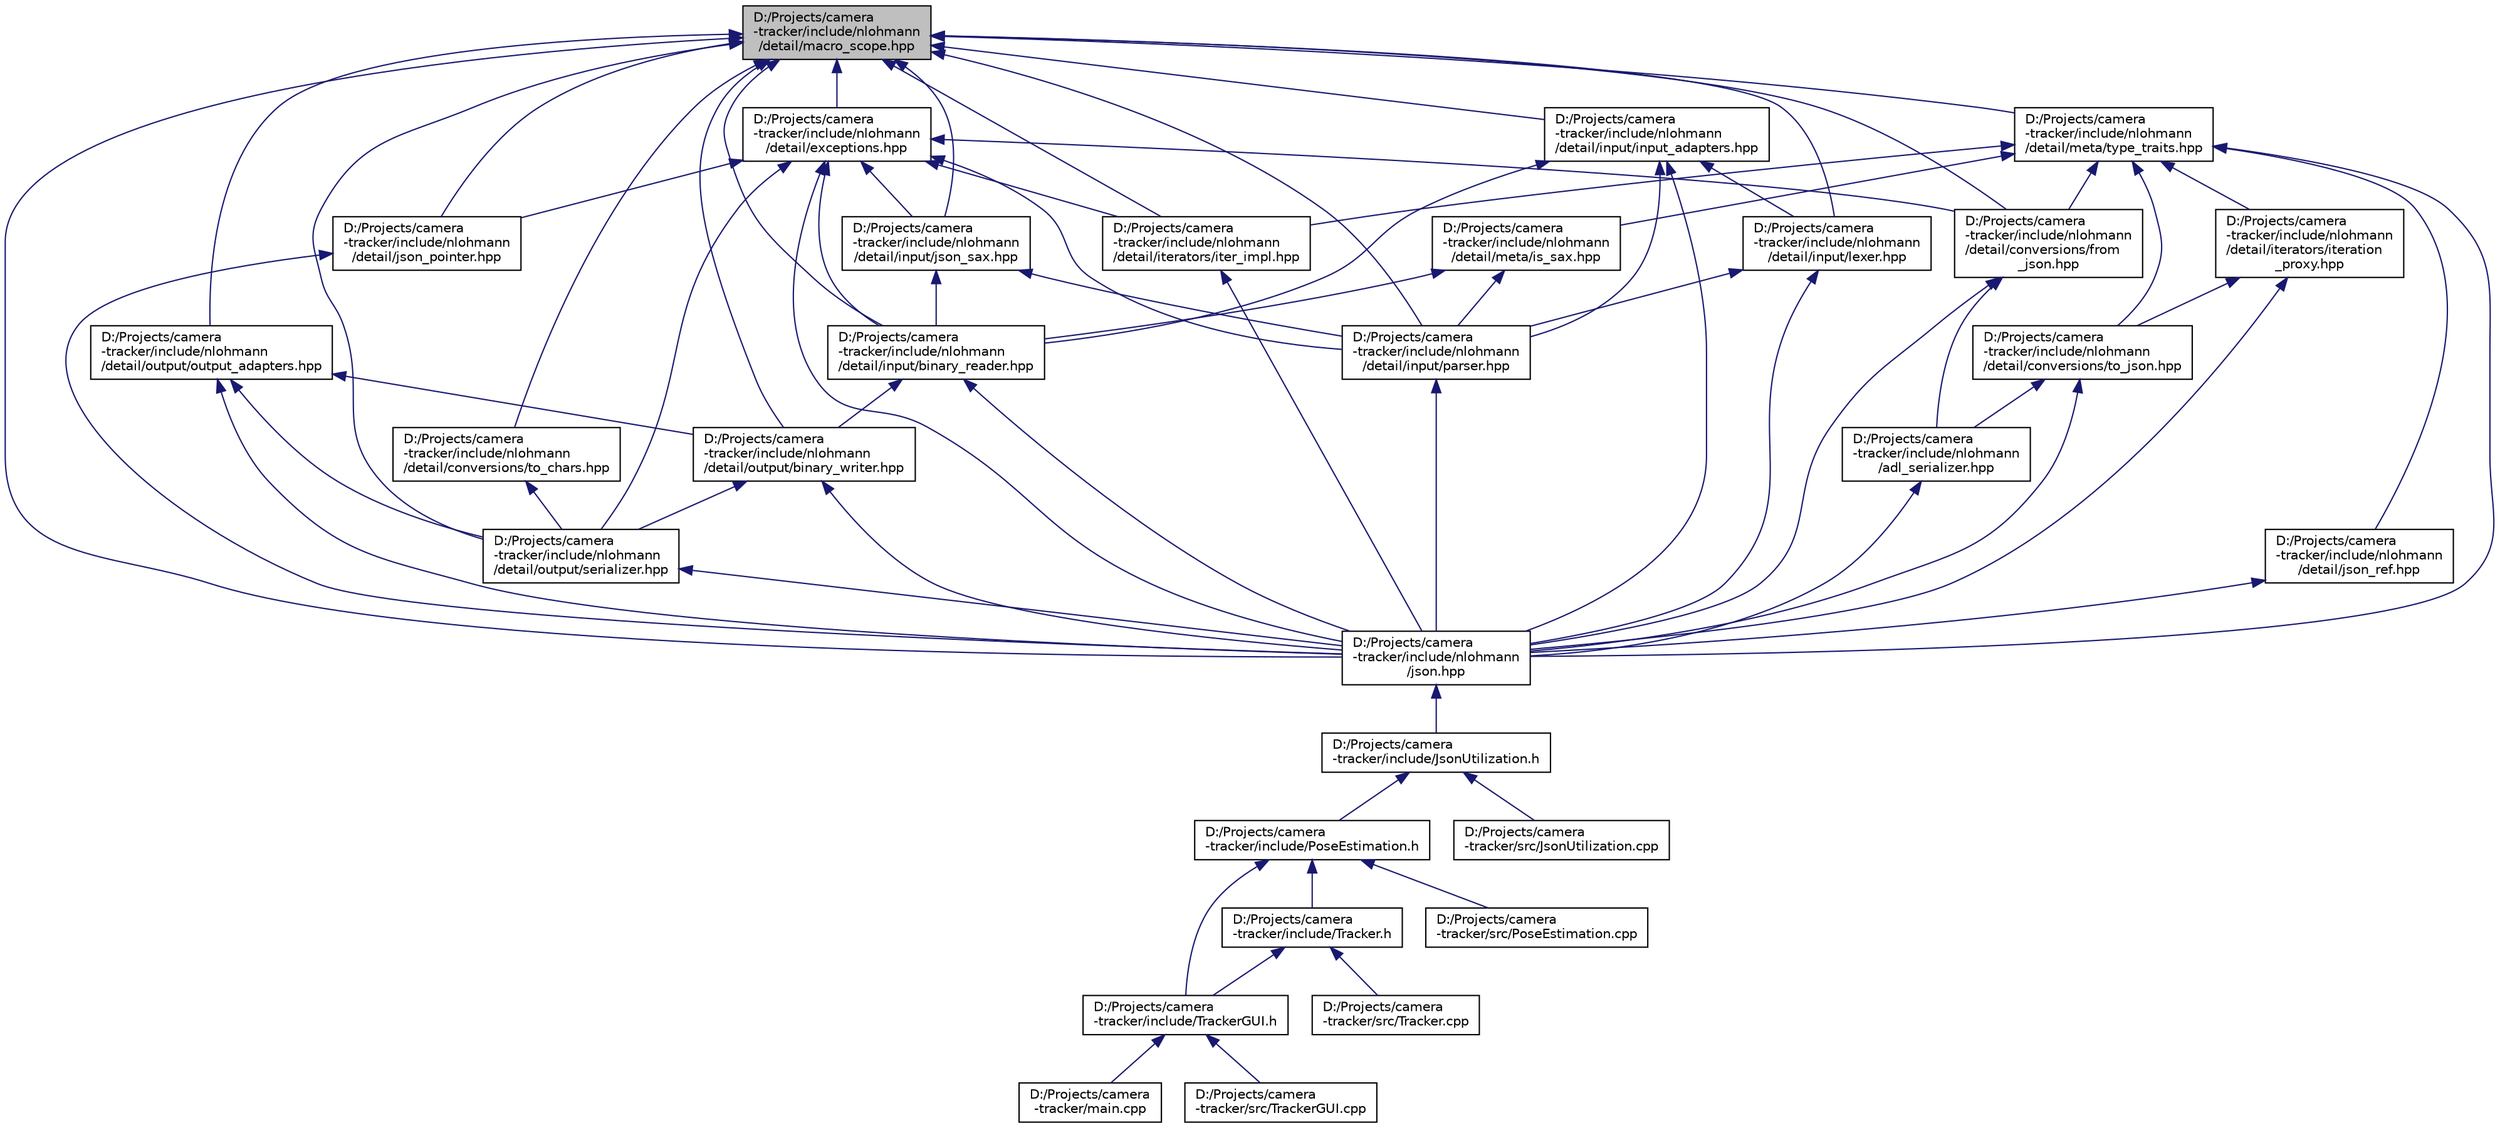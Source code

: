 digraph "D:/Projects/camera-tracker/include/nlohmann/detail/macro_scope.hpp"
{
 // INTERACTIVE_SVG=YES
 // LATEX_PDF_SIZE
  edge [fontname="Helvetica",fontsize="10",labelfontname="Helvetica",labelfontsize="10"];
  node [fontname="Helvetica",fontsize="10",shape=record];
  Node1 [label="D:/Projects/camera\l-tracker/include/nlohmann\l/detail/macro_scope.hpp",height=0.2,width=0.4,color="black", fillcolor="grey75", style="filled", fontcolor="black",tooltip=" "];
  Node1 -> Node2 [dir="back",color="midnightblue",fontsize="10",style="solid",fontname="Helvetica"];
  Node2 [label="D:/Projects/camera\l-tracker/include/nlohmann\l/detail/conversions/from\l_json.hpp",height=0.2,width=0.4,color="black", fillcolor="white", style="filled",URL="$from__json_8hpp.html",tooltip=" "];
  Node2 -> Node3 [dir="back",color="midnightblue",fontsize="10",style="solid",fontname="Helvetica"];
  Node3 [label="D:/Projects/camera\l-tracker/include/nlohmann\l/adl_serializer.hpp",height=0.2,width=0.4,color="black", fillcolor="white", style="filled",URL="$adl__serializer_8hpp.html",tooltip=" "];
  Node3 -> Node4 [dir="back",color="midnightblue",fontsize="10",style="solid",fontname="Helvetica"];
  Node4 [label="D:/Projects/camera\l-tracker/include/nlohmann\l/json.hpp",height=0.2,width=0.4,color="black", fillcolor="white", style="filled",URL="$json_8hpp.html",tooltip=" "];
  Node4 -> Node5 [dir="back",color="midnightblue",fontsize="10",style="solid",fontname="Helvetica"];
  Node5 [label="D:/Projects/camera\l-tracker/include/JsonUtilization.h",height=0.2,width=0.4,color="black", fillcolor="white", style="filled",URL="$_json_utilization_8h.html",tooltip="This file contains the declaration of the namespace jsonUtilization."];
  Node5 -> Node6 [dir="back",color="midnightblue",fontsize="10",style="solid",fontname="Helvetica"];
  Node6 [label="D:/Projects/camera\l-tracker/include/PoseEstimation.h",height=0.2,width=0.4,color="black", fillcolor="white", style="filled",URL="$_pose_estimation_8h.html",tooltip="This file contains the declaration of the PoseEstimation class."];
  Node6 -> Node7 [dir="back",color="midnightblue",fontsize="10",style="solid",fontname="Helvetica"];
  Node7 [label="D:/Projects/camera\l-tracker/include/Tracker.h",height=0.2,width=0.4,color="black", fillcolor="white", style="filled",URL="$_tracker_8h.html",tooltip="This file contains declarations of the Tracker class."];
  Node7 -> Node8 [dir="back",color="midnightblue",fontsize="10",style="solid",fontname="Helvetica"];
  Node8 [label="D:/Projects/camera\l-tracker/include/TrackerGUI.h",height=0.2,width=0.4,color="black", fillcolor="white", style="filled",URL="$_tracker_g_u_i_8h.html",tooltip="This file contains declarations of the implementation for GUI."];
  Node8 -> Node9 [dir="back",color="midnightblue",fontsize="10",style="solid",fontname="Helvetica"];
  Node9 [label="D:/Projects/camera\l-tracker/main.cpp",height=0.2,width=0.4,color="black", fillcolor="white", style="filled",URL="$main_8cpp.html",tooltip=" "];
  Node8 -> Node10 [dir="back",color="midnightblue",fontsize="10",style="solid",fontname="Helvetica"];
  Node10 [label="D:/Projects/camera\l-tracker/src/TrackerGUI.cpp",height=0.2,width=0.4,color="black", fillcolor="white", style="filled",URL="$_tracker_g_u_i_8cpp.html",tooltip=" "];
  Node7 -> Node11 [dir="back",color="midnightblue",fontsize="10",style="solid",fontname="Helvetica"];
  Node11 [label="D:/Projects/camera\l-tracker/src/Tracker.cpp",height=0.2,width=0.4,color="black", fillcolor="white", style="filled",URL="$_tracker_8cpp.html",tooltip=" "];
  Node6 -> Node8 [dir="back",color="midnightblue",fontsize="10",style="solid",fontname="Helvetica"];
  Node6 -> Node12 [dir="back",color="midnightblue",fontsize="10",style="solid",fontname="Helvetica"];
  Node12 [label="D:/Projects/camera\l-tracker/src/PoseEstimation.cpp",height=0.2,width=0.4,color="black", fillcolor="white", style="filled",URL="$_pose_estimation_8cpp.html",tooltip=" "];
  Node5 -> Node13 [dir="back",color="midnightblue",fontsize="10",style="solid",fontname="Helvetica"];
  Node13 [label="D:/Projects/camera\l-tracker/src/JsonUtilization.cpp",height=0.2,width=0.4,color="black", fillcolor="white", style="filled",URL="$_json_utilization_8cpp.html",tooltip=" "];
  Node2 -> Node4 [dir="back",color="midnightblue",fontsize="10",style="solid",fontname="Helvetica"];
  Node1 -> Node14 [dir="back",color="midnightblue",fontsize="10",style="solid",fontname="Helvetica"];
  Node14 [label="D:/Projects/camera\l-tracker/include/nlohmann\l/detail/conversions/to_chars.hpp",height=0.2,width=0.4,color="black", fillcolor="white", style="filled",URL="$to__chars_8hpp.html",tooltip=" "];
  Node14 -> Node15 [dir="back",color="midnightblue",fontsize="10",style="solid",fontname="Helvetica"];
  Node15 [label="D:/Projects/camera\l-tracker/include/nlohmann\l/detail/output/serializer.hpp",height=0.2,width=0.4,color="black", fillcolor="white", style="filled",URL="$serializer_8hpp.html",tooltip=" "];
  Node15 -> Node4 [dir="back",color="midnightblue",fontsize="10",style="solid",fontname="Helvetica"];
  Node1 -> Node16 [dir="back",color="midnightblue",fontsize="10",style="solid",fontname="Helvetica"];
  Node16 [label="D:/Projects/camera\l-tracker/include/nlohmann\l/detail/exceptions.hpp",height=0.2,width=0.4,color="black", fillcolor="white", style="filled",URL="$exceptions_8hpp.html",tooltip=" "];
  Node16 -> Node2 [dir="back",color="midnightblue",fontsize="10",style="solid",fontname="Helvetica"];
  Node16 -> Node17 [dir="back",color="midnightblue",fontsize="10",style="solid",fontname="Helvetica"];
  Node17 [label="D:/Projects/camera\l-tracker/include/nlohmann\l/detail/input/binary_reader.hpp",height=0.2,width=0.4,color="black", fillcolor="white", style="filled",URL="$binary__reader_8hpp.html",tooltip=" "];
  Node17 -> Node18 [dir="back",color="midnightblue",fontsize="10",style="solid",fontname="Helvetica"];
  Node18 [label="D:/Projects/camera\l-tracker/include/nlohmann\l/detail/output/binary_writer.hpp",height=0.2,width=0.4,color="black", fillcolor="white", style="filled",URL="$binary__writer_8hpp.html",tooltip=" "];
  Node18 -> Node15 [dir="back",color="midnightblue",fontsize="10",style="solid",fontname="Helvetica"];
  Node18 -> Node4 [dir="back",color="midnightblue",fontsize="10",style="solid",fontname="Helvetica"];
  Node17 -> Node4 [dir="back",color="midnightblue",fontsize="10",style="solid",fontname="Helvetica"];
  Node16 -> Node19 [dir="back",color="midnightblue",fontsize="10",style="solid",fontname="Helvetica"];
  Node19 [label="D:/Projects/camera\l-tracker/include/nlohmann\l/detail/input/json_sax.hpp",height=0.2,width=0.4,color="black", fillcolor="white", style="filled",URL="$json__sax_8hpp.html",tooltip=" "];
  Node19 -> Node17 [dir="back",color="midnightblue",fontsize="10",style="solid",fontname="Helvetica"];
  Node19 -> Node20 [dir="back",color="midnightblue",fontsize="10",style="solid",fontname="Helvetica"];
  Node20 [label="D:/Projects/camera\l-tracker/include/nlohmann\l/detail/input/parser.hpp",height=0.2,width=0.4,color="black", fillcolor="white", style="filled",URL="$parser_8hpp.html",tooltip=" "];
  Node20 -> Node4 [dir="back",color="midnightblue",fontsize="10",style="solid",fontname="Helvetica"];
  Node16 -> Node20 [dir="back",color="midnightblue",fontsize="10",style="solid",fontname="Helvetica"];
  Node16 -> Node21 [dir="back",color="midnightblue",fontsize="10",style="solid",fontname="Helvetica"];
  Node21 [label="D:/Projects/camera\l-tracker/include/nlohmann\l/detail/iterators/iter_impl.hpp",height=0.2,width=0.4,color="black", fillcolor="white", style="filled",URL="$iter__impl_8hpp.html",tooltip=" "];
  Node21 -> Node4 [dir="back",color="midnightblue",fontsize="10",style="solid",fontname="Helvetica"];
  Node16 -> Node22 [dir="back",color="midnightblue",fontsize="10",style="solid",fontname="Helvetica"];
  Node22 [label="D:/Projects/camera\l-tracker/include/nlohmann\l/detail/json_pointer.hpp",height=0.2,width=0.4,color="black", fillcolor="white", style="filled",URL="$json__pointer_8hpp.html",tooltip=" "];
  Node22 -> Node4 [dir="back",color="midnightblue",fontsize="10",style="solid",fontname="Helvetica"];
  Node16 -> Node15 [dir="back",color="midnightblue",fontsize="10",style="solid",fontname="Helvetica"];
  Node16 -> Node4 [dir="back",color="midnightblue",fontsize="10",style="solid",fontname="Helvetica"];
  Node1 -> Node17 [dir="back",color="midnightblue",fontsize="10",style="solid",fontname="Helvetica"];
  Node1 -> Node23 [dir="back",color="midnightblue",fontsize="10",style="solid",fontname="Helvetica"];
  Node23 [label="D:/Projects/camera\l-tracker/include/nlohmann\l/detail/input/input_adapters.hpp",height=0.2,width=0.4,color="black", fillcolor="white", style="filled",URL="$input__adapters_8hpp.html",tooltip=" "];
  Node23 -> Node17 [dir="back",color="midnightblue",fontsize="10",style="solid",fontname="Helvetica"];
  Node23 -> Node24 [dir="back",color="midnightblue",fontsize="10",style="solid",fontname="Helvetica"];
  Node24 [label="D:/Projects/camera\l-tracker/include/nlohmann\l/detail/input/lexer.hpp",height=0.2,width=0.4,color="black", fillcolor="white", style="filled",URL="$lexer_8hpp.html",tooltip=" "];
  Node24 -> Node20 [dir="back",color="midnightblue",fontsize="10",style="solid",fontname="Helvetica"];
  Node24 -> Node4 [dir="back",color="midnightblue",fontsize="10",style="solid",fontname="Helvetica"];
  Node23 -> Node20 [dir="back",color="midnightblue",fontsize="10",style="solid",fontname="Helvetica"];
  Node23 -> Node4 [dir="back",color="midnightblue",fontsize="10",style="solid",fontname="Helvetica"];
  Node1 -> Node19 [dir="back",color="midnightblue",fontsize="10",style="solid",fontname="Helvetica"];
  Node1 -> Node24 [dir="back",color="midnightblue",fontsize="10",style="solid",fontname="Helvetica"];
  Node1 -> Node20 [dir="back",color="midnightblue",fontsize="10",style="solid",fontname="Helvetica"];
  Node1 -> Node21 [dir="back",color="midnightblue",fontsize="10",style="solid",fontname="Helvetica"];
  Node1 -> Node22 [dir="back",color="midnightblue",fontsize="10",style="solid",fontname="Helvetica"];
  Node1 -> Node25 [dir="back",color="midnightblue",fontsize="10",style="solid",fontname="Helvetica"];
  Node25 [label="D:/Projects/camera\l-tracker/include/nlohmann\l/detail/meta/type_traits.hpp",height=0.2,width=0.4,color="black", fillcolor="white", style="filled",URL="$type__traits_8hpp.html",tooltip=" "];
  Node25 -> Node2 [dir="back",color="midnightblue",fontsize="10",style="solid",fontname="Helvetica"];
  Node25 -> Node26 [dir="back",color="midnightblue",fontsize="10",style="solid",fontname="Helvetica"];
  Node26 [label="D:/Projects/camera\l-tracker/include/nlohmann\l/detail/conversions/to_json.hpp",height=0.2,width=0.4,color="black", fillcolor="white", style="filled",URL="$to__json_8hpp.html",tooltip=" "];
  Node26 -> Node3 [dir="back",color="midnightblue",fontsize="10",style="solid",fontname="Helvetica"];
  Node26 -> Node4 [dir="back",color="midnightblue",fontsize="10",style="solid",fontname="Helvetica"];
  Node25 -> Node21 [dir="back",color="midnightblue",fontsize="10",style="solid",fontname="Helvetica"];
  Node25 -> Node27 [dir="back",color="midnightblue",fontsize="10",style="solid",fontname="Helvetica"];
  Node27 [label="D:/Projects/camera\l-tracker/include/nlohmann\l/detail/iterators/iteration\l_proxy.hpp",height=0.2,width=0.4,color="black", fillcolor="white", style="filled",URL="$iteration__proxy_8hpp.html",tooltip=" "];
  Node27 -> Node26 [dir="back",color="midnightblue",fontsize="10",style="solid",fontname="Helvetica"];
  Node27 -> Node4 [dir="back",color="midnightblue",fontsize="10",style="solid",fontname="Helvetica"];
  Node25 -> Node28 [dir="back",color="midnightblue",fontsize="10",style="solid",fontname="Helvetica"];
  Node28 [label="D:/Projects/camera\l-tracker/include/nlohmann\l/detail/json_ref.hpp",height=0.2,width=0.4,color="black", fillcolor="white", style="filled",URL="$json__ref_8hpp.html",tooltip=" "];
  Node28 -> Node4 [dir="back",color="midnightblue",fontsize="10",style="solid",fontname="Helvetica"];
  Node25 -> Node29 [dir="back",color="midnightblue",fontsize="10",style="solid",fontname="Helvetica"];
  Node29 [label="D:/Projects/camera\l-tracker/include/nlohmann\l/detail/meta/is_sax.hpp",height=0.2,width=0.4,color="black", fillcolor="white", style="filled",URL="$is__sax_8hpp.html",tooltip=" "];
  Node29 -> Node17 [dir="back",color="midnightblue",fontsize="10",style="solid",fontname="Helvetica"];
  Node29 -> Node20 [dir="back",color="midnightblue",fontsize="10",style="solid",fontname="Helvetica"];
  Node25 -> Node4 [dir="back",color="midnightblue",fontsize="10",style="solid",fontname="Helvetica"];
  Node1 -> Node18 [dir="back",color="midnightblue",fontsize="10",style="solid",fontname="Helvetica"];
  Node1 -> Node30 [dir="back",color="midnightblue",fontsize="10",style="solid",fontname="Helvetica"];
  Node30 [label="D:/Projects/camera\l-tracker/include/nlohmann\l/detail/output/output_adapters.hpp",height=0.2,width=0.4,color="black", fillcolor="white", style="filled",URL="$output__adapters_8hpp.html",tooltip=" "];
  Node30 -> Node18 [dir="back",color="midnightblue",fontsize="10",style="solid",fontname="Helvetica"];
  Node30 -> Node15 [dir="back",color="midnightblue",fontsize="10",style="solid",fontname="Helvetica"];
  Node30 -> Node4 [dir="back",color="midnightblue",fontsize="10",style="solid",fontname="Helvetica"];
  Node1 -> Node15 [dir="back",color="midnightblue",fontsize="10",style="solid",fontname="Helvetica"];
  Node1 -> Node4 [dir="back",color="midnightblue",fontsize="10",style="solid",fontname="Helvetica"];
}
